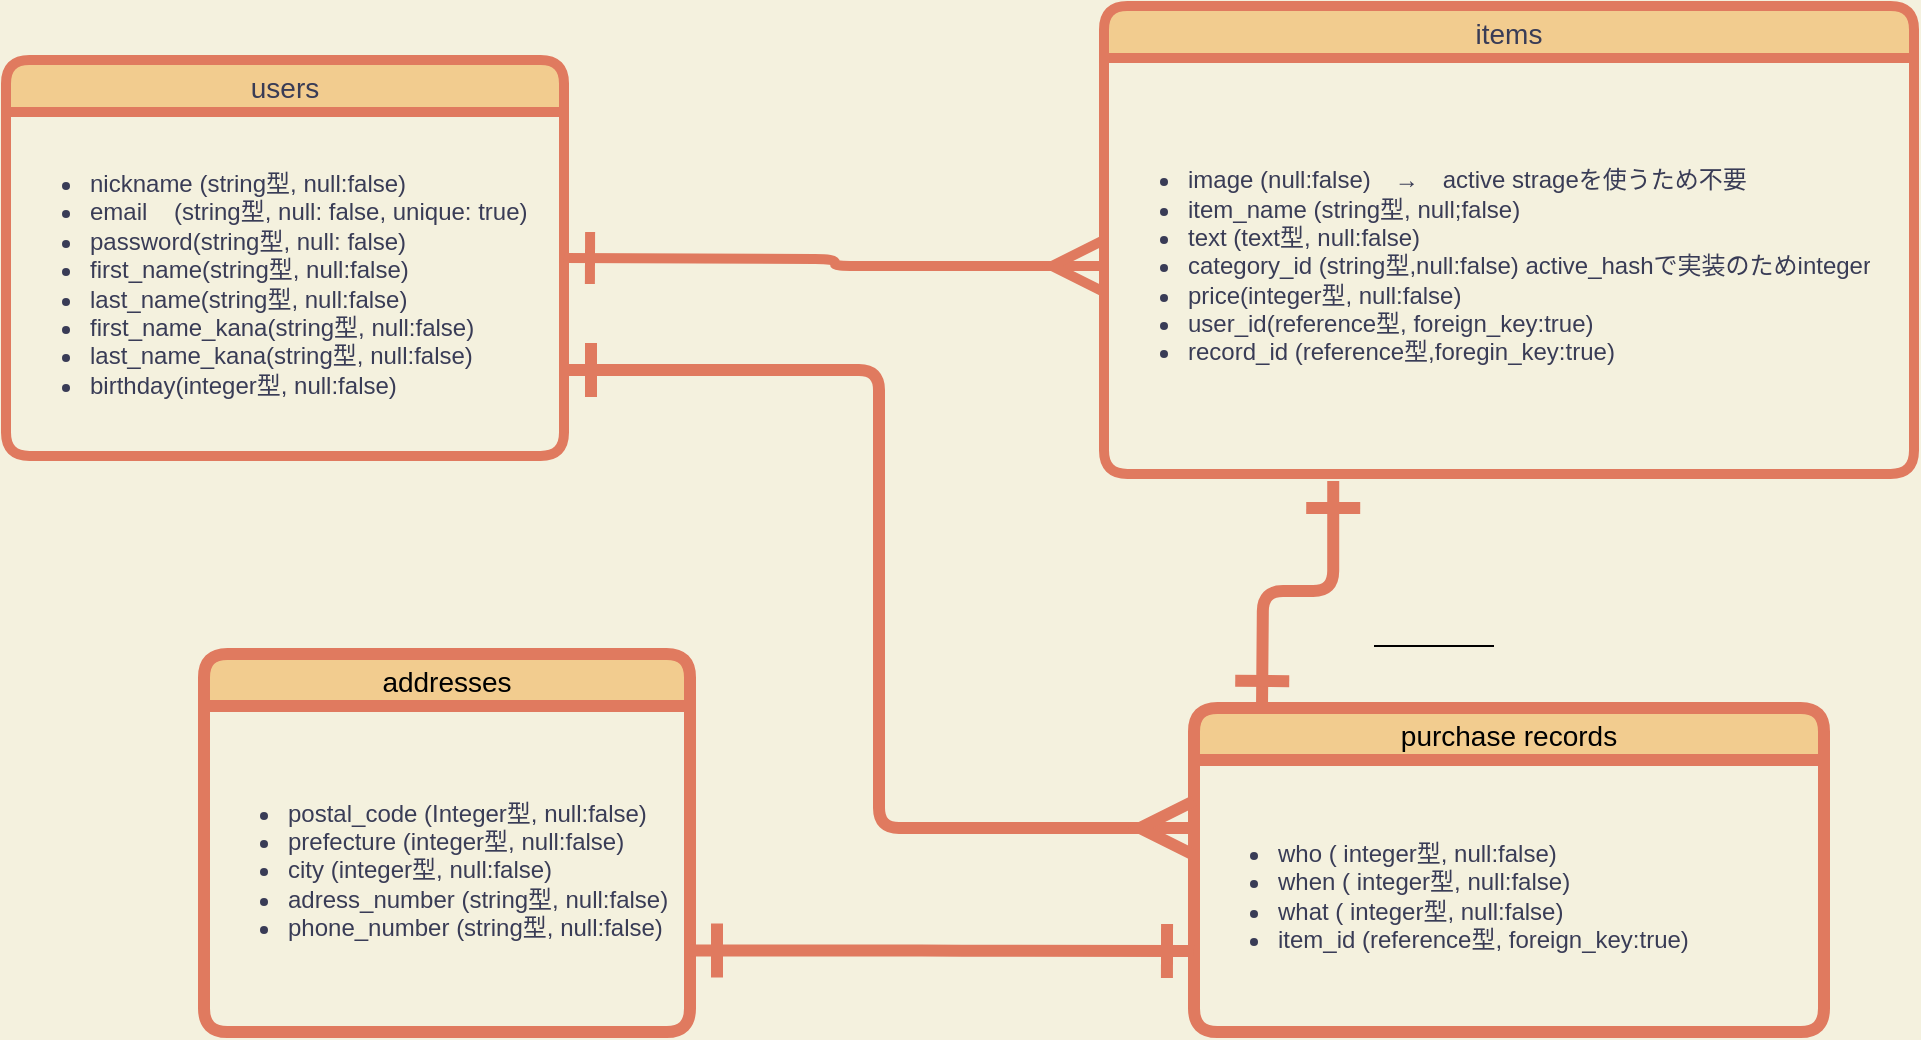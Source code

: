 <mxfile version="13.6.5">
    <diagram id="hMNGM9ZGqN5iMCbjJOES" name="ページ1">
        <mxGraphModel dx="919" dy="983" grid="1" gridSize="9" guides="1" tooltips="1" connect="1" arrows="1" fold="1" page="0" pageScale="1" pageWidth="827" pageHeight="1169" background="#F4F1DE" math="0" shadow="0">
            <root>
                <mxCell id="0"/>
                <mxCell id="1" parent="0"/>
                <mxCell id="15" value="users" style="swimlane;fontStyle=0;childLayout=stackLayout;horizontal=1;startSize=26;horizontalStack=0;resizeParent=1;resizeParentMax=0;resizeLast=0;collapsible=1;marginBottom=0;align=center;fontSize=14;fillColor=#F2CC8F;strokeColor=#E07A5F;fontColor=#393C56;strokeWidth=5;rounded=1;verticalAlign=middle;" vertex="1" parent="1">
                    <mxGeometry x="-45" width="279" height="198" as="geometry"/>
                </mxCell>
                <mxCell id="19" value="&lt;ul&gt;&lt;li&gt;nickname (string型, null:false)&lt;/li&gt;&lt;li&gt;email&amp;nbsp; &amp;nbsp; (string型, null: false, unique: true)&lt;/li&gt;&lt;li&gt;password(string型, null: false)&lt;/li&gt;&lt;li&gt;first_name(string型, null:false)&lt;/li&gt;&lt;li&gt;last_name(string型, null:false)&lt;/li&gt;&lt;li&gt;first_name_kana(string型, null:false)&lt;/li&gt;&lt;li&gt;last_name_kana(string型, null:false)&lt;/li&gt;&lt;li&gt;birthday(integer型, null:false)&lt;/li&gt;&lt;/ul&gt;" style="text;strokeColor=none;fillColor=none;html=1;whiteSpace=wrap;verticalAlign=middle;overflow=hidden;fontColor=#393C56;strokeWidth=5;rounded=1;horizontal=1;" vertex="1" parent="15">
                    <mxGeometry y="26" width="279" height="172" as="geometry"/>
                </mxCell>
                <mxCell id="25" style="edgeStyle=orthogonalEdgeStyle;orthogonalLoop=1;jettySize=auto;html=1;strokeColor=#E07A5F;fontColor=#393C56;strokeWidth=5;endArrow=ERmany;endFill=0;startSize=20;endSize=20;labelBackgroundColor=#F4F1DE;verticalAlign=middle;horizontal=1;startArrow=ERone;startFill=0;entryX=0;entryY=0.5;entryDx=0;entryDy=0;" edge="1" parent="1" target="24">
                    <mxGeometry relative="1" as="geometry">
                        <mxPoint x="234" y="99" as="sourcePoint"/>
                        <mxPoint x="495" y="99" as="targetPoint"/>
                    </mxGeometry>
                </mxCell>
                <mxCell id="42" style="edgeStyle=orthogonalEdgeStyle;rounded=1;orthogonalLoop=1;jettySize=auto;html=1;entryX=0.283;entryY=1.017;entryDx=0;entryDy=0;entryPerimeter=0;strokeColor=#E07A5F;fillColor=#F2CC8F;fontColor=#000000;endArrow=ERone;endFill=0;strokeWidth=6;endSize=20;startArrow=ERone;startFill=0;startSize=20;" edge="1" parent="1" target="24">
                    <mxGeometry relative="1" as="geometry">
                        <mxPoint x="583" y="324" as="sourcePoint"/>
                    </mxGeometry>
                </mxCell>
                <mxCell id="20" value="items" style="swimlane;fontStyle=0;childLayout=stackLayout;horizontal=1;startSize=26;horizontalStack=0;resizeParent=1;resizeParentMax=0;resizeLast=0;collapsible=1;marginBottom=0;align=center;fontSize=14;fillColor=#F2CC8F;strokeColor=#E07A5F;fontColor=#393C56;strokeWidth=5;rounded=1;verticalAlign=middle;" vertex="1" parent="1">
                    <mxGeometry x="504" y="-27" width="405" height="234" as="geometry"/>
                </mxCell>
                <mxCell id="24" value="&lt;ul&gt;&lt;li&gt;image (null:false)　→　active strageを使うため不要&lt;/li&gt;&lt;li&gt;item_name (string型, null;false)　&lt;/li&gt;&lt;li&gt;text (text型, null:false)&lt;/li&gt;&lt;li&gt;category_id (string型,null:false) active_hashで実装のためinteger&lt;/li&gt;&lt;li&gt;price(integer型, null:false)&lt;/li&gt;&lt;li&gt;user_id(reference型, foreign_key:true)&lt;/li&gt;&lt;li&gt;record_id (reference型,foregin_key:true)&lt;/li&gt;&lt;/ul&gt;" style="text;strokeColor=none;fillColor=none;html=1;whiteSpace=wrap;verticalAlign=middle;overflow=hidden;fontColor=#393C56;strokeWidth=5;rounded=1;horizontal=1;" vertex="1" parent="20">
                    <mxGeometry y="26" width="405" height="208" as="geometry"/>
                </mxCell>
                <mxCell id="31" value="purchase records" style="swimlane;fontStyle=0;childLayout=stackLayout;horizontal=1;startSize=26;horizontalStack=0;resizeParent=1;resizeParentMax=0;resizeLast=0;collapsible=1;marginBottom=0;align=center;fontSize=14;rounded=1;strokeColor=#E07A5F;fillColor=#F2CC8F;strokeWidth=6;fontColor=#000000;verticalAlign=middle;" vertex="1" parent="1">
                    <mxGeometry x="549" y="324" width="315" height="162" as="geometry"/>
                </mxCell>
                <mxCell id="35" value="&lt;ul&gt;&lt;li&gt;who ( integer型, null:false)&lt;/li&gt;&lt;li&gt;when ( integer型, null:false)&lt;/li&gt;&lt;li&gt;what ( integer型, null:false)&lt;/li&gt;&lt;li&gt;item_id (reference型, foreign_key:true)&lt;/li&gt;&lt;/ul&gt;" style="text;strokeColor=none;fillColor=none;html=1;whiteSpace=wrap;verticalAlign=middle;overflow=hidden;rounded=1;fontColor=#393C56;strokeWidth=6;horizontal=1;" vertex="1" parent="31">
                    <mxGeometry y="26" width="315" height="136" as="geometry"/>
                </mxCell>
                <mxCell id="52" value="" style="line;strokeWidth=1;rotatable=0;dashed=0;labelPosition=right;align=left;verticalAlign=middle;spacingTop=0;spacingLeft=6;points=[];portConstraint=eastwest;rounded=1;fillColor=#F2CC8F;fontColor=#000000;" vertex="1" parent="1">
                    <mxGeometry x="639" y="288" width="60" height="10" as="geometry"/>
                </mxCell>
                <mxCell id="27" value="addresses" style="swimlane;fontStyle=0;childLayout=stackLayout;horizontal=1;startSize=26;horizontalStack=0;resizeParent=1;resizeParentMax=0;resizeLast=0;collapsible=1;marginBottom=0;align=center;fontSize=14;rounded=1;strokeColor=#E07A5F;fillColor=#F2CC8F;strokeWidth=6;fontColor=#000000;verticalAlign=middle;" vertex="1" parent="1">
                    <mxGeometry x="54" y="297" width="243" height="189" as="geometry"/>
                </mxCell>
                <mxCell id="36" value="&lt;ul&gt;&lt;li&gt;postal_code (Integer型, null:false)&lt;/li&gt;&lt;li&gt;prefecture (integer型, null:false)&lt;/li&gt;&lt;li&gt;city (integer型, null:false)&lt;/li&gt;&lt;li&gt;adress_number (string型, null:false)&lt;/li&gt;&lt;li&gt;phone_number (string型, null:false)&lt;/li&gt;&lt;/ul&gt;" style="text;strokeColor=none;fillColor=none;html=1;whiteSpace=wrap;verticalAlign=middle;overflow=hidden;rounded=1;fontColor=#393C56;strokeWidth=6;horizontal=1;" vertex="1" parent="27">
                    <mxGeometry y="26" width="243" height="163" as="geometry"/>
                </mxCell>
                <mxCell id="57" style="edgeStyle=orthogonalEdgeStyle;rounded=1;orthogonalLoop=1;jettySize=auto;html=1;exitX=1;exitY=0.75;exitDx=0;exitDy=0;entryX=0;entryY=0.75;entryDx=0;entryDy=0;startArrow=ERone;startFill=0;startSize=20;endArrow=ERone;endFill=0;endSize=20;strokeColor=#E07A5F;strokeWidth=6;fillColor=#F2CC8F;fontColor=#000000;" edge="1" parent="1" source="36" target="31">
                    <mxGeometry relative="1" as="geometry"/>
                </mxCell>
                <mxCell id="58" style="edgeStyle=orthogonalEdgeStyle;rounded=1;orthogonalLoop=1;jettySize=auto;html=1;exitX=1;exitY=0.75;exitDx=0;exitDy=0;entryX=0;entryY=0.25;entryDx=0;entryDy=0;startArrow=ERone;startFill=0;startSize=20;endArrow=ERmany;endFill=0;endSize=20;strokeColor=#E07A5F;strokeWidth=6;fillColor=#F2CC8F;fontColor=#000000;" edge="1" parent="1" source="19" target="35">
                    <mxGeometry relative="1" as="geometry"/>
                </mxCell>
            </root>
        </mxGraphModel>
    </diagram>
</mxfile>